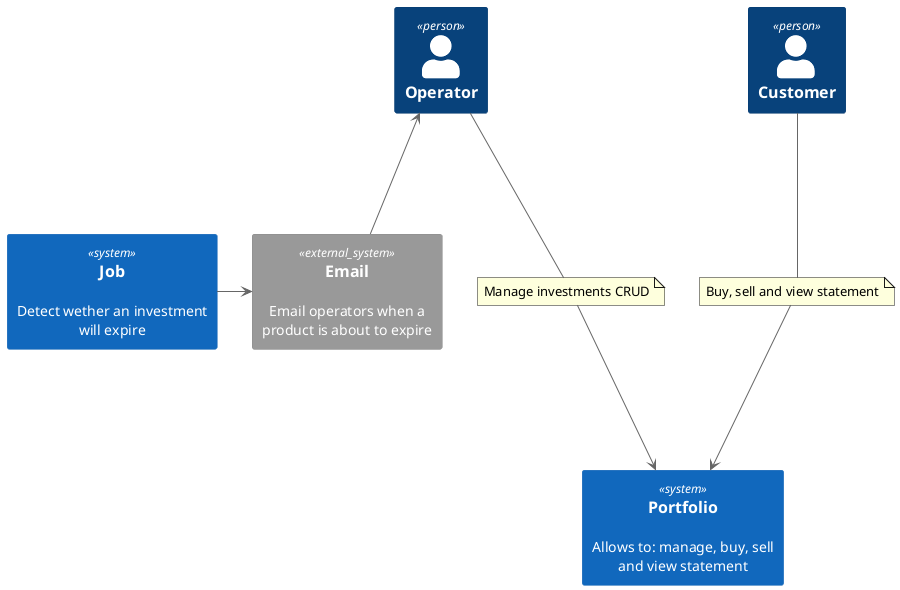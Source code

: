 @startuml usecase
!include <C4/C4_Context>

Person(c, "Customer")
Person(o,"Operator")

System(api, "Portfolio", "Allows to: manage, buy, sell and view statement")

note "Buy, sell and view statement" as cn1

c --- cn1
cn1 ---> api

note "Manage investments CRUD" as on1

o --- on1
on1 ---> api

System_Ext(email, "Email", "Email operators when a product is about to expire")
o <--- email

System(job, "Job", "Detect wether an investment will expire")

job -> email

@enduml